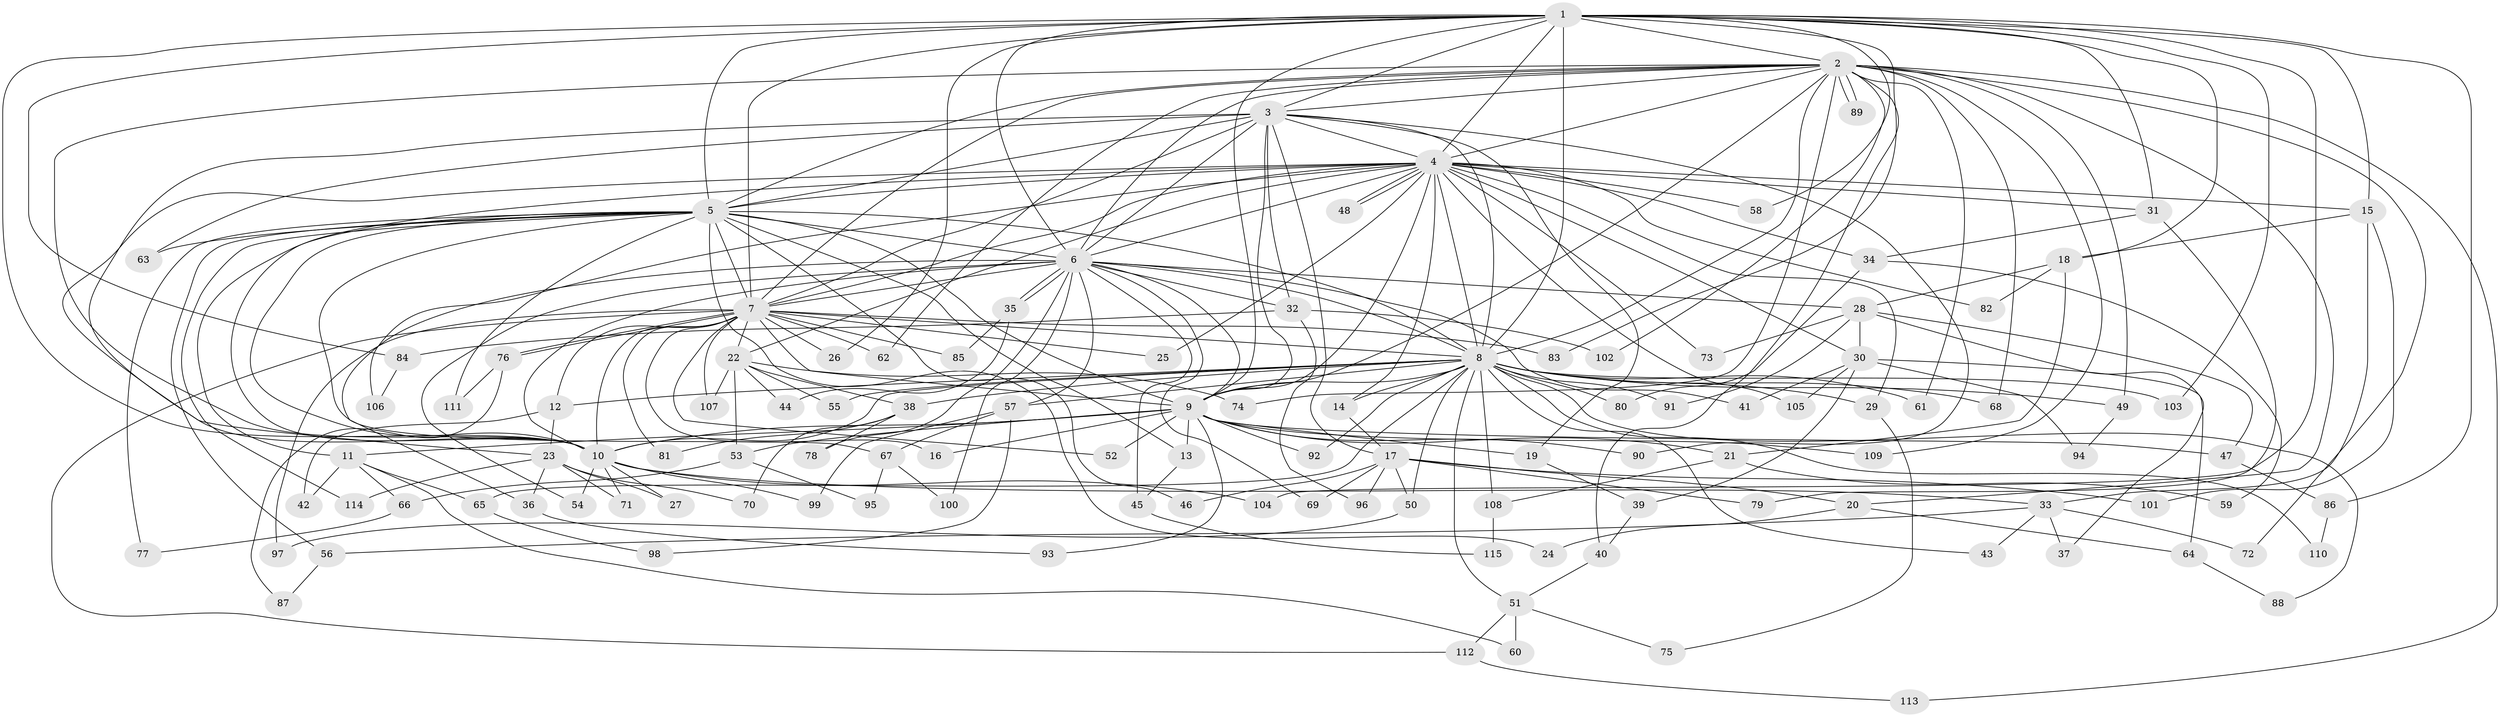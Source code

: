 // coarse degree distribution, {16: 0.011904761904761904, 20: 0.023809523809523808, 13: 0.011904761904761904, 25: 0.023809523809523808, 18: 0.011904761904761904, 23: 0.011904761904761904, 26: 0.011904761904761904, 7: 0.03571428571428571, 4: 0.10714285714285714, 3: 0.16666666666666666, 10: 0.011904761904761904, 2: 0.4880952380952381, 8: 0.023809523809523808, 5: 0.03571428571428571, 6: 0.023809523809523808}
// Generated by graph-tools (version 1.1) at 2025/41/03/06/25 10:41:42]
// undirected, 115 vertices, 255 edges
graph export_dot {
graph [start="1"]
  node [color=gray90,style=filled];
  1;
  2;
  3;
  4;
  5;
  6;
  7;
  8;
  9;
  10;
  11;
  12;
  13;
  14;
  15;
  16;
  17;
  18;
  19;
  20;
  21;
  22;
  23;
  24;
  25;
  26;
  27;
  28;
  29;
  30;
  31;
  32;
  33;
  34;
  35;
  36;
  37;
  38;
  39;
  40;
  41;
  42;
  43;
  44;
  45;
  46;
  47;
  48;
  49;
  50;
  51;
  52;
  53;
  54;
  55;
  56;
  57;
  58;
  59;
  60;
  61;
  62;
  63;
  64;
  65;
  66;
  67;
  68;
  69;
  70;
  71;
  72;
  73;
  74;
  75;
  76;
  77;
  78;
  79;
  80;
  81;
  82;
  83;
  84;
  85;
  86;
  87;
  88;
  89;
  90;
  91;
  92;
  93;
  94;
  95;
  96;
  97;
  98;
  99;
  100;
  101;
  102;
  103;
  104;
  105;
  106;
  107;
  108;
  109;
  110;
  111;
  112;
  113;
  114;
  115;
  1 -- 2;
  1 -- 3;
  1 -- 4;
  1 -- 5;
  1 -- 6;
  1 -- 7;
  1 -- 8;
  1 -- 9;
  1 -- 10;
  1 -- 15;
  1 -- 18;
  1 -- 26;
  1 -- 31;
  1 -- 58;
  1 -- 83;
  1 -- 84;
  1 -- 86;
  1 -- 103;
  1 -- 104;
  2 -- 3;
  2 -- 4;
  2 -- 5;
  2 -- 6;
  2 -- 7;
  2 -- 8;
  2 -- 9;
  2 -- 10;
  2 -- 20;
  2 -- 40;
  2 -- 49;
  2 -- 61;
  2 -- 62;
  2 -- 68;
  2 -- 72;
  2 -- 74;
  2 -- 89;
  2 -- 89;
  2 -- 102;
  2 -- 109;
  2 -- 113;
  3 -- 4;
  3 -- 5;
  3 -- 6;
  3 -- 7;
  3 -- 8;
  3 -- 9;
  3 -- 10;
  3 -- 17;
  3 -- 19;
  3 -- 32;
  3 -- 63;
  3 -- 90;
  4 -- 5;
  4 -- 6;
  4 -- 7;
  4 -- 8;
  4 -- 9;
  4 -- 10;
  4 -- 14;
  4 -- 15;
  4 -- 22;
  4 -- 23;
  4 -- 25;
  4 -- 29;
  4 -- 30;
  4 -- 31;
  4 -- 34;
  4 -- 48;
  4 -- 48;
  4 -- 58;
  4 -- 73;
  4 -- 82;
  4 -- 105;
  4 -- 106;
  5 -- 6;
  5 -- 7;
  5 -- 8;
  5 -- 9;
  5 -- 10;
  5 -- 11;
  5 -- 13;
  5 -- 24;
  5 -- 46;
  5 -- 56;
  5 -- 63;
  5 -- 67;
  5 -- 77;
  5 -- 111;
  5 -- 114;
  6 -- 7;
  6 -- 8;
  6 -- 9;
  6 -- 10;
  6 -- 28;
  6 -- 32;
  6 -- 35;
  6 -- 35;
  6 -- 36;
  6 -- 41;
  6 -- 45;
  6 -- 54;
  6 -- 57;
  6 -- 69;
  6 -- 78;
  6 -- 100;
  7 -- 8;
  7 -- 9;
  7 -- 10;
  7 -- 12;
  7 -- 16;
  7 -- 22;
  7 -- 25;
  7 -- 26;
  7 -- 52;
  7 -- 62;
  7 -- 76;
  7 -- 76;
  7 -- 81;
  7 -- 83;
  7 -- 85;
  7 -- 97;
  7 -- 107;
  7 -- 112;
  8 -- 9;
  8 -- 10;
  8 -- 12;
  8 -- 14;
  8 -- 29;
  8 -- 38;
  8 -- 43;
  8 -- 49;
  8 -- 50;
  8 -- 51;
  8 -- 55;
  8 -- 57;
  8 -- 61;
  8 -- 65;
  8 -- 68;
  8 -- 80;
  8 -- 88;
  8 -- 91;
  8 -- 92;
  8 -- 103;
  8 -- 108;
  8 -- 110;
  9 -- 10;
  9 -- 11;
  9 -- 13;
  9 -- 16;
  9 -- 19;
  9 -- 21;
  9 -- 47;
  9 -- 52;
  9 -- 53;
  9 -- 90;
  9 -- 92;
  9 -- 93;
  9 -- 109;
  10 -- 27;
  10 -- 33;
  10 -- 54;
  10 -- 71;
  10 -- 99;
  10 -- 104;
  11 -- 42;
  11 -- 60;
  11 -- 65;
  11 -- 66;
  12 -- 23;
  12 -- 42;
  13 -- 45;
  14 -- 17;
  15 -- 18;
  15 -- 33;
  15 -- 101;
  17 -- 20;
  17 -- 46;
  17 -- 50;
  17 -- 69;
  17 -- 79;
  17 -- 96;
  17 -- 101;
  18 -- 21;
  18 -- 28;
  18 -- 82;
  19 -- 39;
  20 -- 24;
  20 -- 64;
  21 -- 59;
  21 -- 108;
  22 -- 38;
  22 -- 44;
  22 -- 53;
  22 -- 55;
  22 -- 74;
  22 -- 107;
  23 -- 27;
  23 -- 36;
  23 -- 70;
  23 -- 71;
  23 -- 114;
  28 -- 30;
  28 -- 37;
  28 -- 47;
  28 -- 73;
  28 -- 91;
  29 -- 75;
  30 -- 39;
  30 -- 41;
  30 -- 64;
  30 -- 94;
  30 -- 105;
  31 -- 34;
  31 -- 79;
  32 -- 84;
  32 -- 96;
  32 -- 102;
  33 -- 37;
  33 -- 43;
  33 -- 56;
  33 -- 72;
  34 -- 59;
  34 -- 80;
  35 -- 44;
  35 -- 85;
  36 -- 93;
  38 -- 70;
  38 -- 78;
  38 -- 81;
  39 -- 40;
  40 -- 51;
  45 -- 115;
  47 -- 86;
  49 -- 94;
  50 -- 97;
  51 -- 60;
  51 -- 75;
  51 -- 112;
  53 -- 66;
  53 -- 95;
  56 -- 87;
  57 -- 67;
  57 -- 98;
  57 -- 99;
  64 -- 88;
  65 -- 98;
  66 -- 77;
  67 -- 95;
  67 -- 100;
  76 -- 87;
  76 -- 111;
  84 -- 106;
  86 -- 110;
  108 -- 115;
  112 -- 113;
}
